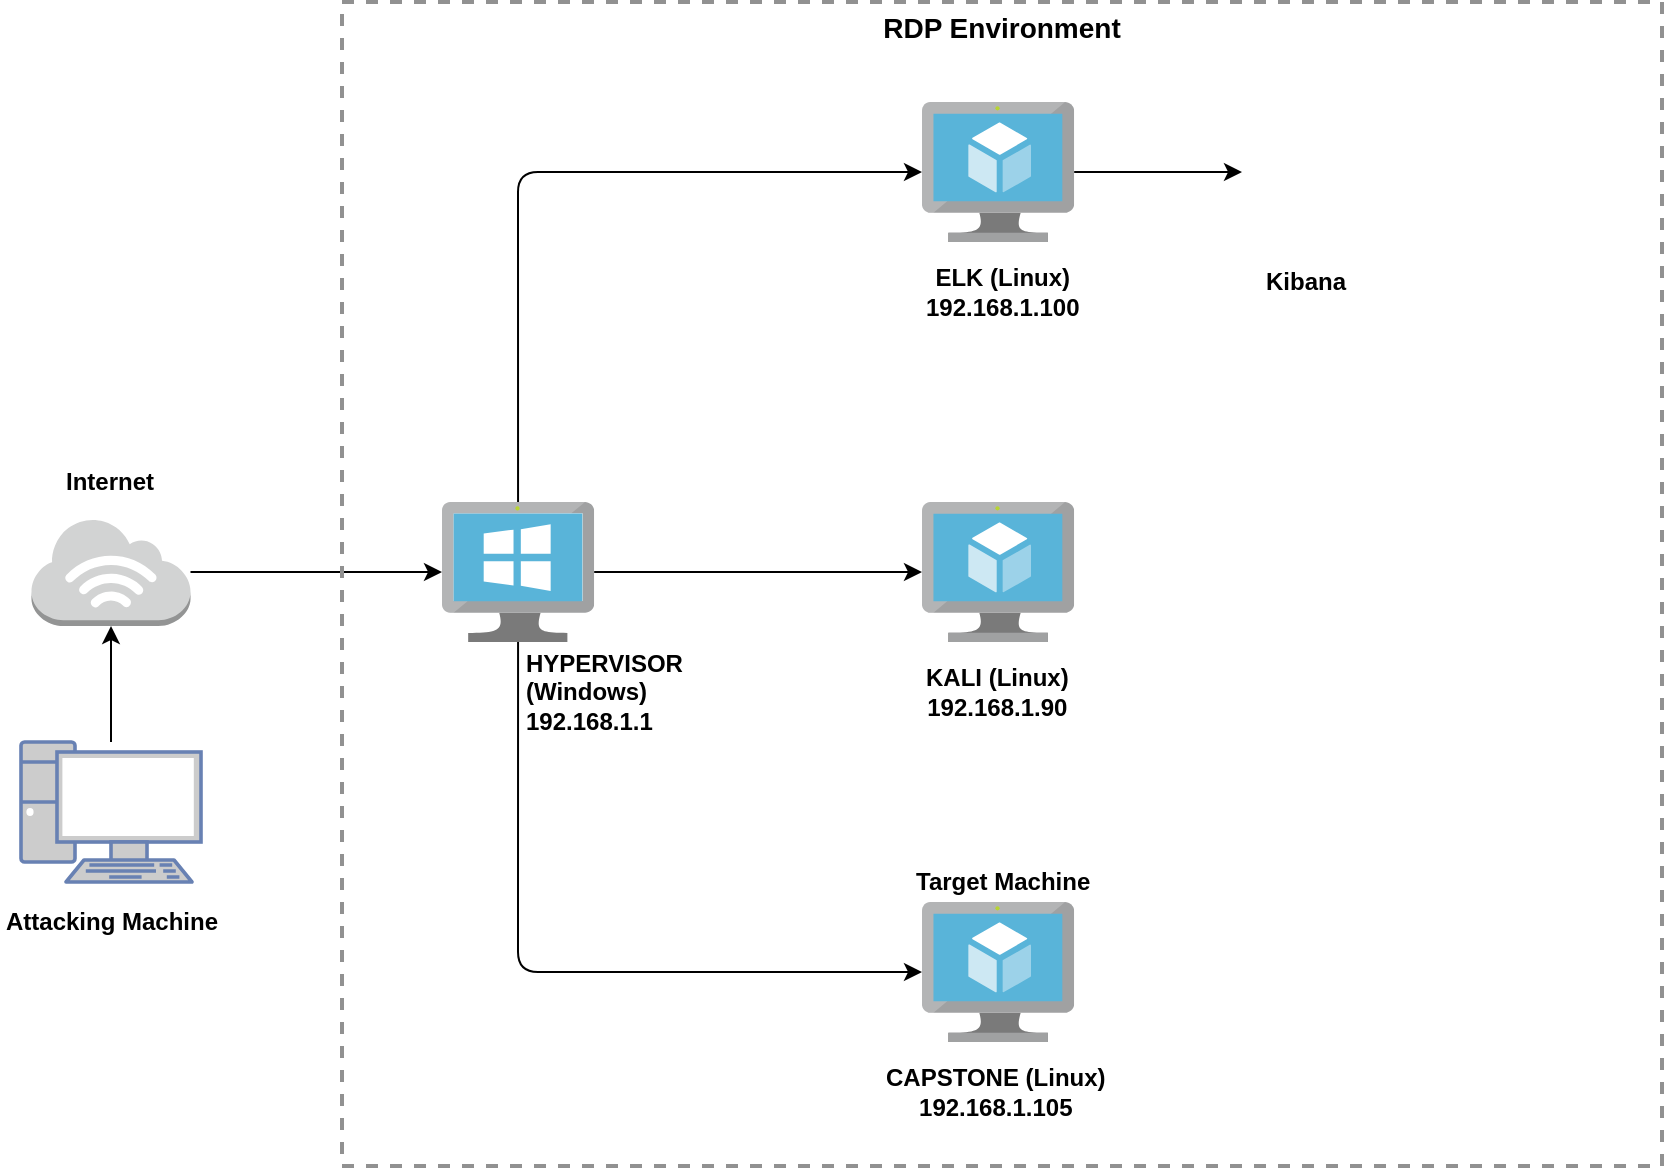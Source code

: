 <mxfile version="14.8.0" type="device"><diagram id="MpEpTpBTxJ17uHzo3Avn" name="Page-1"><mxGraphModel dx="1705" dy="755" grid="0" gridSize="10" guides="1" tooltips="1" connect="1" arrows="1" fold="1" page="1" pageScale="1" pageWidth="1100" pageHeight="850" math="0" shadow="0"><root><mxCell id="0"/><mxCell id="1" parent="0"/><mxCell id="yh9IyPVSwPCSzuipzuyi-1" value="" style="fontColor=#0066CC;verticalAlign=top;verticalLabelPosition=bottom;labelPosition=center;align=center;html=1;outlineConnect=0;fillColor=#CCCCCC;strokeColor=#6881B3;gradientColor=none;gradientDirection=north;strokeWidth=2;shape=mxgraph.networks.pc;" vertex="1" parent="1"><mxGeometry x="149.5" y="400" width="90" height="70" as="geometry"/></mxCell><mxCell id="yh9IyPVSwPCSzuipzuyi-2" value="" style="outlineConnect=0;dashed=0;verticalLabelPosition=bottom;verticalAlign=top;align=center;html=1;shape=mxgraph.aws3.internet_3;fillColor=#D2D3D3;gradientColor=none;" vertex="1" parent="1"><mxGeometry x="154.75" y="288" width="79.5" height="54" as="geometry"/></mxCell><mxCell id="yh9IyPVSwPCSzuipzuyi-3" value="" style="aspect=fixed;html=1;points=[];align=center;image;fontSize=12;image=img/lib/mscae/VirtualMachineWindows.svg;" vertex="1" parent="1"><mxGeometry x="360" y="280" width="76.09" height="70" as="geometry"/></mxCell><mxCell id="yh9IyPVSwPCSzuipzuyi-4" value="" style="aspect=fixed;html=1;points=[];align=center;image;fontSize=12;image=img/lib/mscae/Virtual_Machine.svg;" vertex="1" parent="1"><mxGeometry x="600" y="280" width="76.09" height="70" as="geometry"/></mxCell><mxCell id="yh9IyPVSwPCSzuipzuyi-7" value="" style="aspect=fixed;html=1;points=[];align=center;image;fontSize=12;image=img/lib/mscae/Virtual_Machine.svg;" vertex="1" parent="1"><mxGeometry x="600" y="480" width="76.09" height="70" as="geometry"/></mxCell><mxCell id="yh9IyPVSwPCSzuipzuyi-8" value="" style="aspect=fixed;html=1;points=[];align=center;image;fontSize=12;image=img/lib/mscae/Virtual_Machine.svg;" vertex="1" parent="1"><mxGeometry x="600" y="80" width="76.09" height="70" as="geometry"/></mxCell><mxCell id="yh9IyPVSwPCSzuipzuyi-9" value="" style="shape=image;html=1;verticalAlign=top;verticalLabelPosition=bottom;labelBackgroundColor=#ffffff;imageAspect=0;aspect=fixed;image=https://cdn4.iconfinder.com/data/icons/logos-brands-5/24/kibana-128.png" vertex="1" parent="1"><mxGeometry x="760" y="75" width="80" height="80" as="geometry"/></mxCell><mxCell id="yh9IyPVSwPCSzuipzuyi-11" value="&lt;div style=&quot;text-align: center&quot;&gt;&lt;span&gt;&lt;b&gt;ELK (Linux)&lt;/b&gt;&lt;/span&gt;&lt;/div&gt;&lt;div style=&quot;text-align: center&quot;&gt;&lt;span&gt;&lt;b&gt;192.168.1.100&lt;/b&gt;&lt;/span&gt;&lt;/div&gt;" style="text;html=1;align=left;verticalAlign=middle;resizable=0;points=[];autosize=1;strokeColor=none;" vertex="1" parent="1"><mxGeometry x="600" y="160" width="90" height="30" as="geometry"/></mxCell><mxCell id="yh9IyPVSwPCSzuipzuyi-14" value="&lt;div style=&quot;text-align: center&quot;&gt;&lt;span&gt;&lt;b&gt;KALI (Linux)&lt;/b&gt;&lt;/span&gt;&lt;/div&gt;&lt;div style=&quot;text-align: center&quot;&gt;&lt;span&gt;&lt;b&gt;192.168.1.90&lt;/b&gt;&lt;br&gt;&lt;/span&gt;&lt;/div&gt;" style="text;html=1;align=left;verticalAlign=middle;resizable=0;points=[];autosize=1;strokeColor=none;" vertex="1" parent="1"><mxGeometry x="600" y="360" width="90" height="30" as="geometry"/></mxCell><mxCell id="yh9IyPVSwPCSzuipzuyi-15" value="&lt;div style=&quot;text-align: center&quot;&gt;&lt;span&gt;&lt;b&gt;CAPSTONE (Linux)&lt;/b&gt;&lt;/span&gt;&lt;/div&gt;&lt;div style=&quot;text-align: center&quot;&gt;&lt;span&gt;&lt;b&gt;192.168.1.105&lt;/b&gt;&lt;br&gt;&lt;/span&gt;&lt;/div&gt;" style="text;html=1;align=left;verticalAlign=middle;resizable=0;points=[];autosize=1;strokeColor=none;" vertex="1" parent="1"><mxGeometry x="580" y="560" width="130" height="30" as="geometry"/></mxCell><mxCell id="yh9IyPVSwPCSzuipzuyi-16" value="&lt;div&gt;&lt;span&gt;&lt;b&gt;HYPERVISOR&lt;/b&gt;&lt;/span&gt;&lt;/div&gt;&lt;div&gt;&lt;span&gt;&lt;b&gt;(Windows)&lt;/b&gt;&lt;/span&gt;&lt;/div&gt;&lt;div&gt;&lt;span&gt;&lt;b&gt;192.168.1.1&lt;/b&gt;&lt;br&gt;&lt;/span&gt;&lt;/div&gt;" style="text;html=1;align=left;verticalAlign=middle;resizable=0;points=[];autosize=1;strokeColor=none;" vertex="1" parent="1"><mxGeometry x="400" y="350" width="90" height="50" as="geometry"/></mxCell><mxCell id="yh9IyPVSwPCSzuipzuyi-17" value="&lt;div style=&quot;text-align: center&quot;&gt;&lt;b&gt;Attacking Machine&lt;/b&gt;&lt;/div&gt;" style="text;html=1;align=left;verticalAlign=middle;resizable=0;points=[];autosize=1;strokeColor=none;" vertex="1" parent="1"><mxGeometry x="139.75" y="480" width="120" height="20" as="geometry"/></mxCell><mxCell id="yh9IyPVSwPCSzuipzuyi-18" value="&lt;div style=&quot;text-align: center&quot;&gt;&lt;b&gt;Internet&lt;/b&gt;&lt;/div&gt;" style="text;html=1;align=left;verticalAlign=middle;resizable=0;points=[];autosize=1;strokeColor=none;" vertex="1" parent="1"><mxGeometry x="169.75" y="260" width="60" height="20" as="geometry"/></mxCell><mxCell id="yh9IyPVSwPCSzuipzuyi-19" value="&lt;div style=&quot;text-align: center&quot;&gt;&lt;b&gt;Kibana&lt;/b&gt;&lt;/div&gt;" style="text;html=1;align=left;verticalAlign=middle;resizable=0;points=[];autosize=1;strokeColor=none;" vertex="1" parent="1"><mxGeometry x="770" y="160" width="60" height="20" as="geometry"/></mxCell><mxCell id="yh9IyPVSwPCSzuipzuyi-20" value="" style="endArrow=classic;html=1;" edge="1" parent="1" source="yh9IyPVSwPCSzuipzuyi-8" target="yh9IyPVSwPCSzuipzuyi-9"><mxGeometry width="50" height="50" relative="1" as="geometry"><mxPoint x="830" y="270" as="sourcePoint"/><mxPoint x="880" y="220" as="targetPoint"/></mxGeometry></mxCell><mxCell id="yh9IyPVSwPCSzuipzuyi-21" value="" style="endArrow=classic;html=1;" edge="1" parent="1" source="yh9IyPVSwPCSzuipzuyi-3" target="yh9IyPVSwPCSzuipzuyi-7"><mxGeometry width="50" height="50" relative="1" as="geometry"><mxPoint x="159.5" y="180" as="sourcePoint"/><mxPoint x="209.5" y="130" as="targetPoint"/><Array as="points"><mxPoint x="398" y="515"/></Array></mxGeometry></mxCell><mxCell id="yh9IyPVSwPCSzuipzuyi-22" value="" style="endArrow=classic;html=1;" edge="1" parent="1" source="yh9IyPVSwPCSzuipzuyi-3" target="yh9IyPVSwPCSzuipzuyi-4"><mxGeometry width="50" height="50" relative="1" as="geometry"><mxPoint x="169.5" y="190" as="sourcePoint"/><mxPoint x="219.5" y="140" as="targetPoint"/></mxGeometry></mxCell><mxCell id="yh9IyPVSwPCSzuipzuyi-23" value="" style="endArrow=classic;html=1;" edge="1" parent="1" source="yh9IyPVSwPCSzuipzuyi-3" target="yh9IyPVSwPCSzuipzuyi-8"><mxGeometry width="50" height="50" relative="1" as="geometry"><mxPoint x="179.5" y="200" as="sourcePoint"/><mxPoint x="380" y="140" as="targetPoint"/><Array as="points"><mxPoint x="398" y="115"/></Array></mxGeometry></mxCell><mxCell id="yh9IyPVSwPCSzuipzuyi-24" value="" style="endArrow=classic;html=1;" edge="1" parent="1" source="yh9IyPVSwPCSzuipzuyi-2" target="yh9IyPVSwPCSzuipzuyi-3"><mxGeometry width="50" height="50" relative="1" as="geometry"><mxPoint x="189.5" y="210" as="sourcePoint"/><mxPoint x="239.5" y="160" as="targetPoint"/></mxGeometry></mxCell><mxCell id="yh9IyPVSwPCSzuipzuyi-25" value="" style="endArrow=classic;html=1;" edge="1" parent="1" source="yh9IyPVSwPCSzuipzuyi-1" target="yh9IyPVSwPCSzuipzuyi-2"><mxGeometry width="50" height="50" relative="1" as="geometry"><mxPoint x="280" y="320" as="sourcePoint"/><mxPoint x="330" y="270" as="targetPoint"/></mxGeometry></mxCell><mxCell id="yh9IyPVSwPCSzuipzuyi-26" value="&lt;div style=&quot;text-align: center&quot;&gt;&lt;b&gt;Target Machine&lt;/b&gt;&lt;/div&gt;" style="text;html=1;align=left;verticalAlign=middle;resizable=0;points=[];autosize=1;strokeColor=none;" vertex="1" parent="1"><mxGeometry x="595" y="460" width="100" height="20" as="geometry"/></mxCell><mxCell id="yh9IyPVSwPCSzuipzuyi-28" value="&lt;b&gt;&lt;font style=&quot;font-size: 14px&quot;&gt;RDP Environment&lt;/font&gt;&lt;/b&gt;" style="fontStyle=0;verticalAlign=top;align=center;spacingTop=-2;fillColor=none;rounded=0;whiteSpace=wrap;html=1;strokeColor=#919191;strokeWidth=2;dashed=1;container=1;collapsible=0;expand=0;recursiveResize=0;" vertex="1" parent="1"><mxGeometry x="310" y="30" width="660" height="582" as="geometry"/></mxCell></root></mxGraphModel></diagram></mxfile>